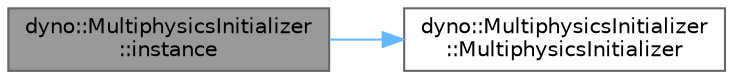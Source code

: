 digraph "dyno::MultiphysicsInitializer::instance"
{
 // LATEX_PDF_SIZE
  bgcolor="transparent";
  edge [fontname=Helvetica,fontsize=10,labelfontname=Helvetica,labelfontsize=10];
  node [fontname=Helvetica,fontsize=10,shape=box,height=0.2,width=0.4];
  rankdir="LR";
  Node1 [id="Node000001",label="dyno::MultiphysicsInitializer\l::instance",height=0.2,width=0.4,color="gray40", fillcolor="grey60", style="filled", fontcolor="black",tooltip=" "];
  Node1 -> Node2 [id="edge1_Node000001_Node000002",color="steelblue1",style="solid",tooltip=" "];
  Node2 [id="Node000002",label="dyno::MultiphysicsInitializer\l::MultiphysicsInitializer",height=0.2,width=0.4,color="grey40", fillcolor="white", style="filled",URL="$classdyno_1_1_multiphysics_initializer.html#ad5c73cea5b024be184a1051b3a87e105",tooltip=" "];
}
